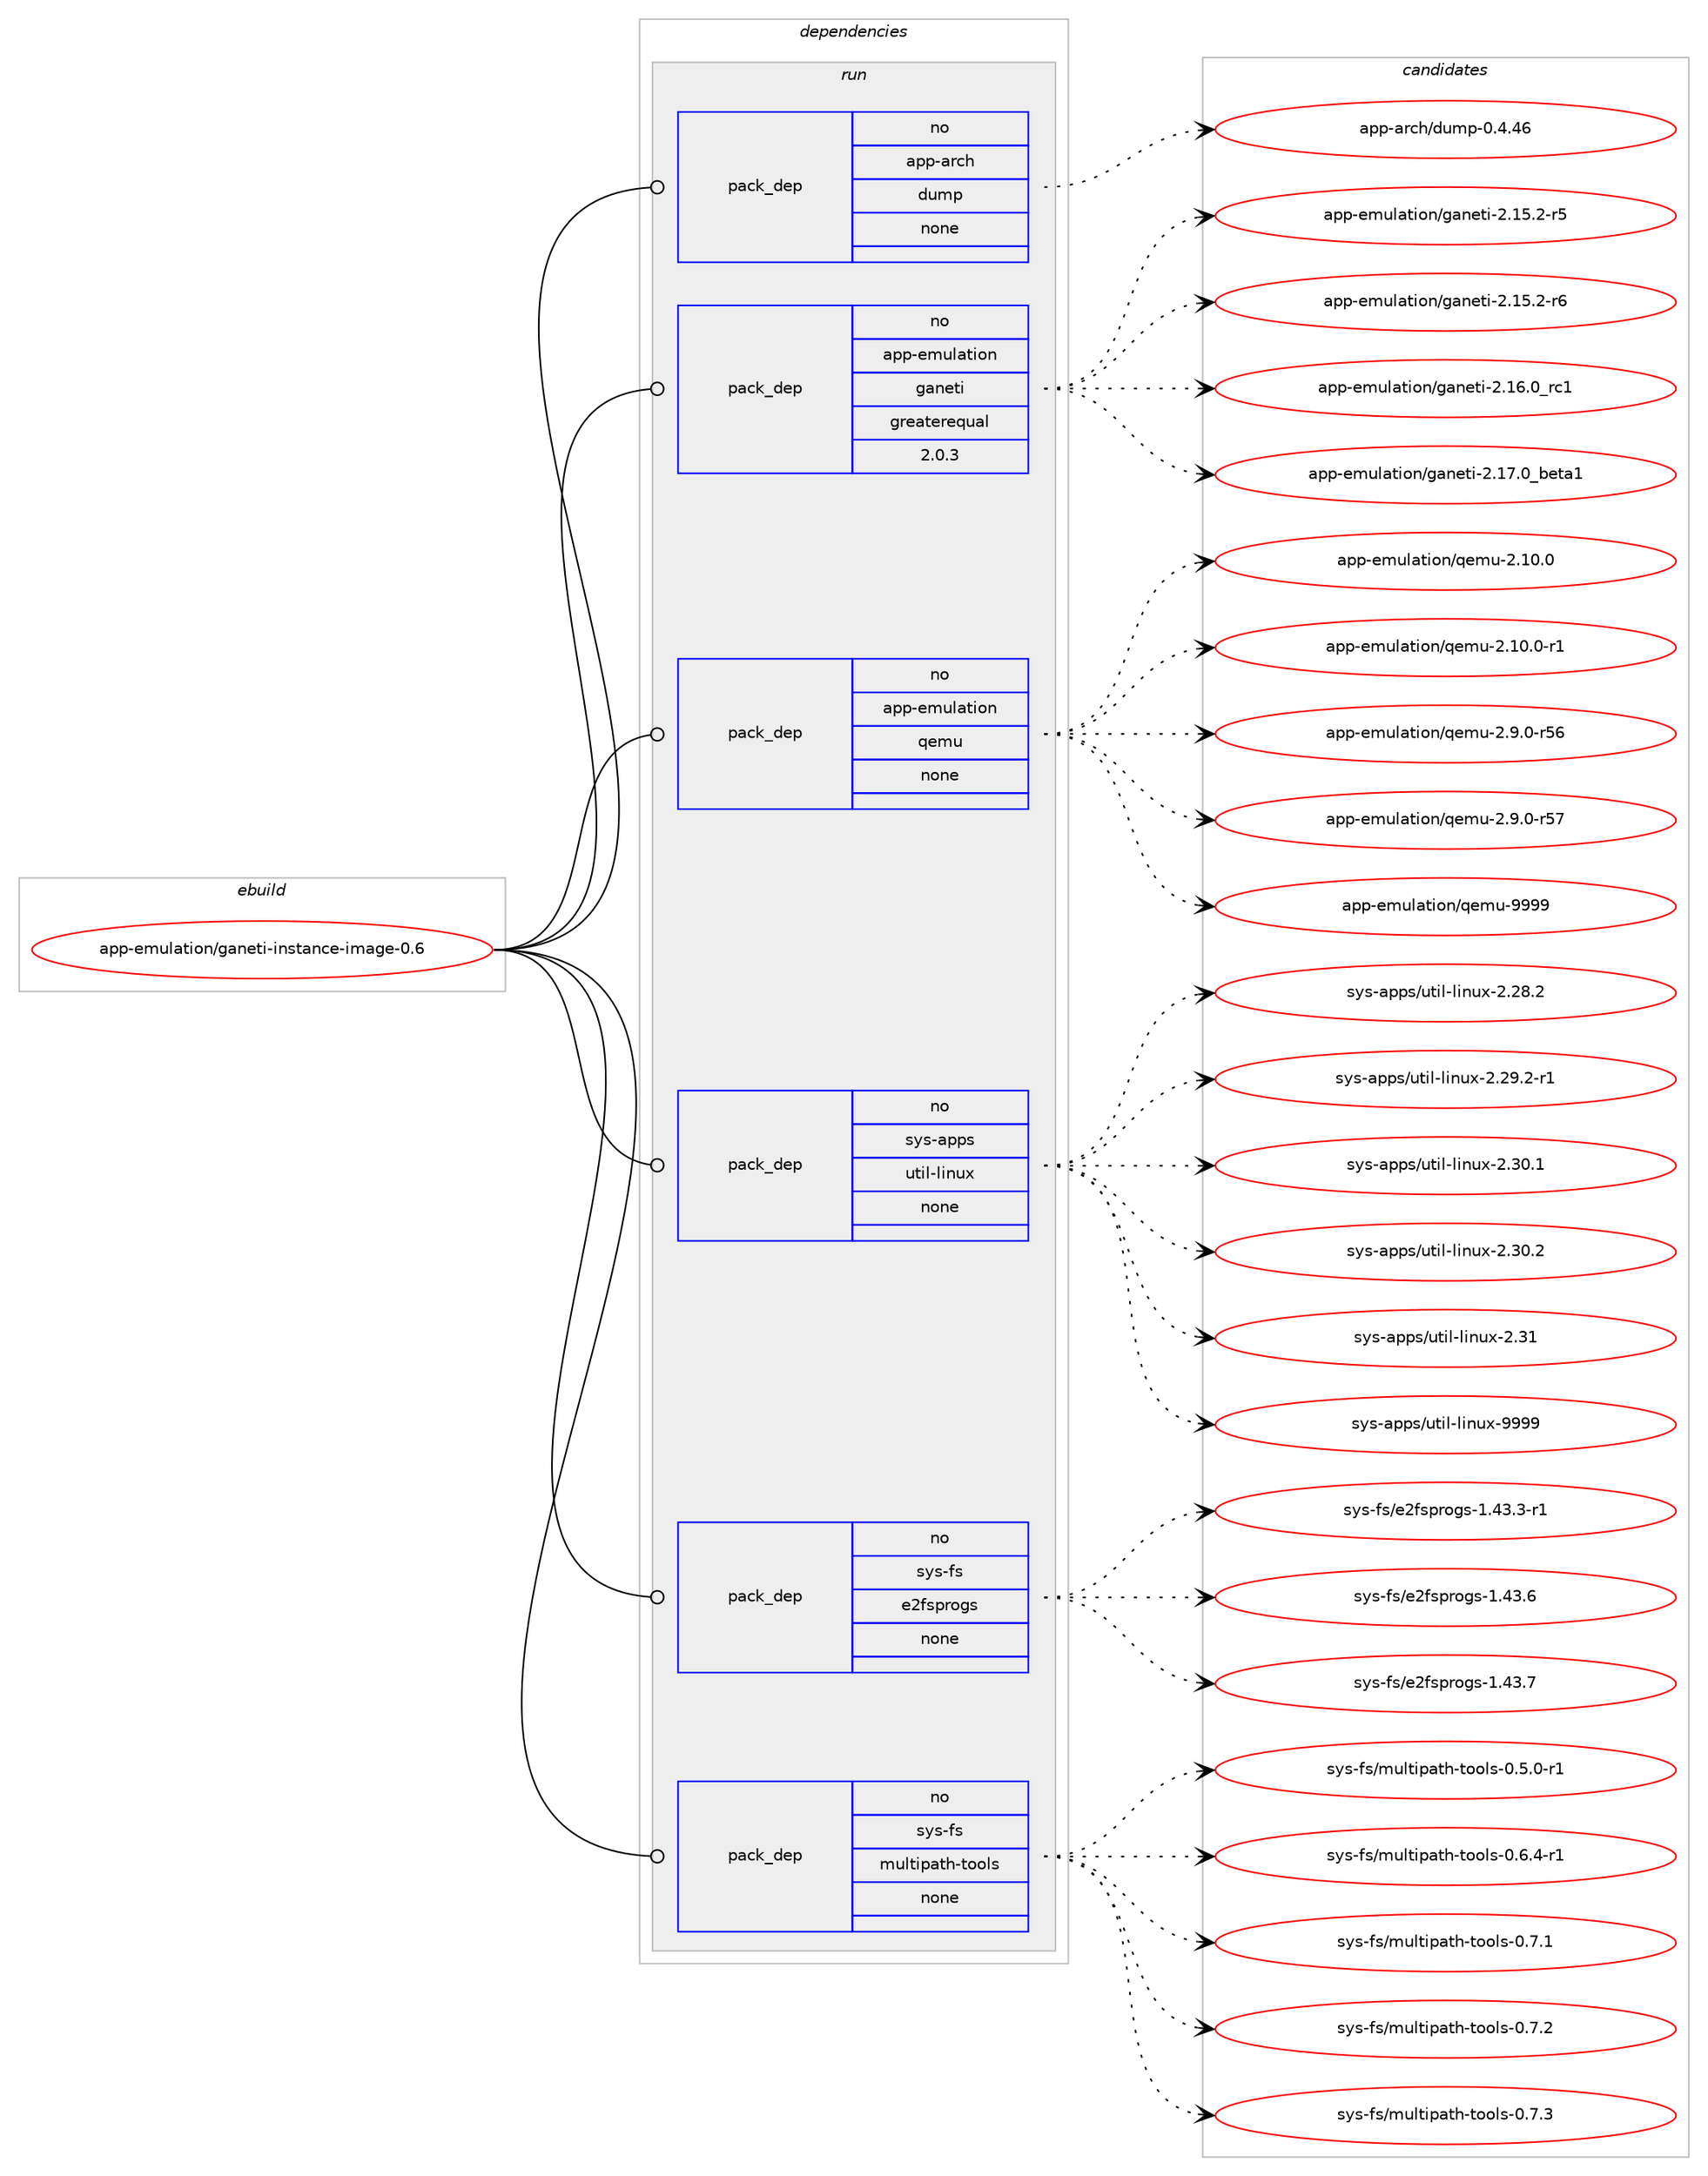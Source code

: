 digraph prolog {

# *************
# Graph options
# *************

newrank=true;
concentrate=true;
compound=true;
graph [rankdir=LR,fontname=Helvetica,fontsize=10,ranksep=1.5];#, ranksep=2.5, nodesep=0.2];
edge  [arrowhead=vee];
node  [fontname=Helvetica,fontsize=10];

# **********
# The ebuild
# **********

subgraph cluster_leftcol {
color=gray;
rank=same;
label=<<i>ebuild</i>>;
id [label="app-emulation/ganeti-instance-image-0.6", color=red, width=4, href="../app-emulation/ganeti-instance-image-0.6.svg"];
}

# ****************
# The dependencies
# ****************

subgraph cluster_midcol {
color=gray;
label=<<i>dependencies</i>>;
subgraph cluster_compile {
fillcolor="#eeeeee";
style=filled;
label=<<i>compile</i>>;
}
subgraph cluster_compileandrun {
fillcolor="#eeeeee";
style=filled;
label=<<i>compile and run</i>>;
}
subgraph cluster_run {
fillcolor="#eeeeee";
style=filled;
label=<<i>run</i>>;
subgraph pack16594 {
dependency22399 [label=<<TABLE BORDER="0" CELLBORDER="1" CELLSPACING="0" CELLPADDING="4" WIDTH="220"><TR><TD ROWSPAN="6" CELLPADDING="30">pack_dep</TD></TR><TR><TD WIDTH="110">no</TD></TR><TR><TD>app-arch</TD></TR><TR><TD>dump</TD></TR><TR><TD>none</TD></TR><TR><TD></TD></TR></TABLE>>, shape=none, color=blue];
}
id:e -> dependency22399:w [weight=20,style="solid",arrowhead="odot"];
subgraph pack16595 {
dependency22400 [label=<<TABLE BORDER="0" CELLBORDER="1" CELLSPACING="0" CELLPADDING="4" WIDTH="220"><TR><TD ROWSPAN="6" CELLPADDING="30">pack_dep</TD></TR><TR><TD WIDTH="110">no</TD></TR><TR><TD>app-emulation</TD></TR><TR><TD>ganeti</TD></TR><TR><TD>greaterequal</TD></TR><TR><TD>2.0.3</TD></TR></TABLE>>, shape=none, color=blue];
}
id:e -> dependency22400:w [weight=20,style="solid",arrowhead="odot"];
subgraph pack16596 {
dependency22401 [label=<<TABLE BORDER="0" CELLBORDER="1" CELLSPACING="0" CELLPADDING="4" WIDTH="220"><TR><TD ROWSPAN="6" CELLPADDING="30">pack_dep</TD></TR><TR><TD WIDTH="110">no</TD></TR><TR><TD>app-emulation</TD></TR><TR><TD>qemu</TD></TR><TR><TD>none</TD></TR><TR><TD></TD></TR></TABLE>>, shape=none, color=blue];
}
id:e -> dependency22401:w [weight=20,style="solid",arrowhead="odot"];
subgraph pack16597 {
dependency22402 [label=<<TABLE BORDER="0" CELLBORDER="1" CELLSPACING="0" CELLPADDING="4" WIDTH="220"><TR><TD ROWSPAN="6" CELLPADDING="30">pack_dep</TD></TR><TR><TD WIDTH="110">no</TD></TR><TR><TD>sys-apps</TD></TR><TR><TD>util-linux</TD></TR><TR><TD>none</TD></TR><TR><TD></TD></TR></TABLE>>, shape=none, color=blue];
}
id:e -> dependency22402:w [weight=20,style="solid",arrowhead="odot"];
subgraph pack16598 {
dependency22403 [label=<<TABLE BORDER="0" CELLBORDER="1" CELLSPACING="0" CELLPADDING="4" WIDTH="220"><TR><TD ROWSPAN="6" CELLPADDING="30">pack_dep</TD></TR><TR><TD WIDTH="110">no</TD></TR><TR><TD>sys-fs</TD></TR><TR><TD>e2fsprogs</TD></TR><TR><TD>none</TD></TR><TR><TD></TD></TR></TABLE>>, shape=none, color=blue];
}
id:e -> dependency22403:w [weight=20,style="solid",arrowhead="odot"];
subgraph pack16599 {
dependency22404 [label=<<TABLE BORDER="0" CELLBORDER="1" CELLSPACING="0" CELLPADDING="4" WIDTH="220"><TR><TD ROWSPAN="6" CELLPADDING="30">pack_dep</TD></TR><TR><TD WIDTH="110">no</TD></TR><TR><TD>sys-fs</TD></TR><TR><TD>multipath-tools</TD></TR><TR><TD>none</TD></TR><TR><TD></TD></TR></TABLE>>, shape=none, color=blue];
}
id:e -> dependency22404:w [weight=20,style="solid",arrowhead="odot"];
}
}

# **************
# The candidates
# **************

subgraph cluster_choices {
rank=same;
color=gray;
label=<<i>candidates</i>>;

subgraph choice16594 {
color=black;
nodesep=1;
choice971121124597114991044710011710911245484652465254 [label="app-arch/dump-0.4.46", color=red, width=4,href="../app-arch/dump-0.4.46.svg"];
dependency22399:e -> choice971121124597114991044710011710911245484652465254:w [style=dotted,weight="100"];
}
subgraph choice16595 {
color=black;
nodesep=1;
choice9711211245101109117108971161051111104710397110101116105455046495346504511453 [label="app-emulation/ganeti-2.15.2-r5", color=red, width=4,href="../app-emulation/ganeti-2.15.2-r5.svg"];
choice9711211245101109117108971161051111104710397110101116105455046495346504511454 [label="app-emulation/ganeti-2.15.2-r6", color=red, width=4,href="../app-emulation/ganeti-2.15.2-r6.svg"];
choice971121124510110911710897116105111110471039711010111610545504649544648951149949 [label="app-emulation/ganeti-2.16.0_rc1", color=red, width=4,href="../app-emulation/ganeti-2.16.0_rc1.svg"];
choice97112112451011091171089711610511111047103971101011161054550464955464895981011169749 [label="app-emulation/ganeti-2.17.0_beta1", color=red, width=4,href="../app-emulation/ganeti-2.17.0_beta1.svg"];
dependency22400:e -> choice9711211245101109117108971161051111104710397110101116105455046495346504511453:w [style=dotted,weight="100"];
dependency22400:e -> choice9711211245101109117108971161051111104710397110101116105455046495346504511454:w [style=dotted,weight="100"];
dependency22400:e -> choice971121124510110911710897116105111110471039711010111610545504649544648951149949:w [style=dotted,weight="100"];
dependency22400:e -> choice97112112451011091171089711610511111047103971101011161054550464955464895981011169749:w [style=dotted,weight="100"];
}
subgraph choice16596 {
color=black;
nodesep=1;
choice9711211245101109117108971161051111104711310110911745504649484648 [label="app-emulation/qemu-2.10.0", color=red, width=4,href="../app-emulation/qemu-2.10.0.svg"];
choice97112112451011091171089711610511111047113101109117455046494846484511449 [label="app-emulation/qemu-2.10.0-r1", color=red, width=4,href="../app-emulation/qemu-2.10.0-r1.svg"];
choice97112112451011091171089711610511111047113101109117455046574648451145354 [label="app-emulation/qemu-2.9.0-r56", color=red, width=4,href="../app-emulation/qemu-2.9.0-r56.svg"];
choice97112112451011091171089711610511111047113101109117455046574648451145355 [label="app-emulation/qemu-2.9.0-r57", color=red, width=4,href="../app-emulation/qemu-2.9.0-r57.svg"];
choice971121124510110911710897116105111110471131011091174557575757 [label="app-emulation/qemu-9999", color=red, width=4,href="../app-emulation/qemu-9999.svg"];
dependency22401:e -> choice9711211245101109117108971161051111104711310110911745504649484648:w [style=dotted,weight="100"];
dependency22401:e -> choice97112112451011091171089711610511111047113101109117455046494846484511449:w [style=dotted,weight="100"];
dependency22401:e -> choice97112112451011091171089711610511111047113101109117455046574648451145354:w [style=dotted,weight="100"];
dependency22401:e -> choice97112112451011091171089711610511111047113101109117455046574648451145355:w [style=dotted,weight="100"];
dependency22401:e -> choice971121124510110911710897116105111110471131011091174557575757:w [style=dotted,weight="100"];
}
subgraph choice16597 {
color=black;
nodesep=1;
choice1151211154597112112115471171161051084510810511011712045504650564650 [label="sys-apps/util-linux-2.28.2", color=red, width=4,href="../sys-apps/util-linux-2.28.2.svg"];
choice11512111545971121121154711711610510845108105110117120455046505746504511449 [label="sys-apps/util-linux-2.29.2-r1", color=red, width=4,href="../sys-apps/util-linux-2.29.2-r1.svg"];
choice1151211154597112112115471171161051084510810511011712045504651484649 [label="sys-apps/util-linux-2.30.1", color=red, width=4,href="../sys-apps/util-linux-2.30.1.svg"];
choice1151211154597112112115471171161051084510810511011712045504651484650 [label="sys-apps/util-linux-2.30.2", color=red, width=4,href="../sys-apps/util-linux-2.30.2.svg"];
choice115121115459711211211547117116105108451081051101171204550465149 [label="sys-apps/util-linux-2.31", color=red, width=4,href="../sys-apps/util-linux-2.31.svg"];
choice115121115459711211211547117116105108451081051101171204557575757 [label="sys-apps/util-linux-9999", color=red, width=4,href="../sys-apps/util-linux-9999.svg"];
dependency22402:e -> choice1151211154597112112115471171161051084510810511011712045504650564650:w [style=dotted,weight="100"];
dependency22402:e -> choice11512111545971121121154711711610510845108105110117120455046505746504511449:w [style=dotted,weight="100"];
dependency22402:e -> choice1151211154597112112115471171161051084510810511011712045504651484649:w [style=dotted,weight="100"];
dependency22402:e -> choice1151211154597112112115471171161051084510810511011712045504651484650:w [style=dotted,weight="100"];
dependency22402:e -> choice115121115459711211211547117116105108451081051101171204550465149:w [style=dotted,weight="100"];
dependency22402:e -> choice115121115459711211211547117116105108451081051101171204557575757:w [style=dotted,weight="100"];
}
subgraph choice16598 {
color=black;
nodesep=1;
choice115121115451021154710150102115112114111103115454946525146514511449 [label="sys-fs/e2fsprogs-1.43.3-r1", color=red, width=4,href="../sys-fs/e2fsprogs-1.43.3-r1.svg"];
choice11512111545102115471015010211511211411110311545494652514654 [label="sys-fs/e2fsprogs-1.43.6", color=red, width=4,href="../sys-fs/e2fsprogs-1.43.6.svg"];
choice11512111545102115471015010211511211411110311545494652514655 [label="sys-fs/e2fsprogs-1.43.7", color=red, width=4,href="../sys-fs/e2fsprogs-1.43.7.svg"];
dependency22403:e -> choice115121115451021154710150102115112114111103115454946525146514511449:w [style=dotted,weight="100"];
dependency22403:e -> choice11512111545102115471015010211511211411110311545494652514654:w [style=dotted,weight="100"];
dependency22403:e -> choice11512111545102115471015010211511211411110311545494652514655:w [style=dotted,weight="100"];
}
subgraph choice16599 {
color=black;
nodesep=1;
choice115121115451021154710911710811610511297116104451161111111081154548465346484511449 [label="sys-fs/multipath-tools-0.5.0-r1", color=red, width=4,href="../sys-fs/multipath-tools-0.5.0-r1.svg"];
choice115121115451021154710911710811610511297116104451161111111081154548465446524511449 [label="sys-fs/multipath-tools-0.6.4-r1", color=red, width=4,href="../sys-fs/multipath-tools-0.6.4-r1.svg"];
choice11512111545102115471091171081161051129711610445116111111108115454846554649 [label="sys-fs/multipath-tools-0.7.1", color=red, width=4,href="../sys-fs/multipath-tools-0.7.1.svg"];
choice11512111545102115471091171081161051129711610445116111111108115454846554650 [label="sys-fs/multipath-tools-0.7.2", color=red, width=4,href="../sys-fs/multipath-tools-0.7.2.svg"];
choice11512111545102115471091171081161051129711610445116111111108115454846554651 [label="sys-fs/multipath-tools-0.7.3", color=red, width=4,href="../sys-fs/multipath-tools-0.7.3.svg"];
dependency22404:e -> choice115121115451021154710911710811610511297116104451161111111081154548465346484511449:w [style=dotted,weight="100"];
dependency22404:e -> choice115121115451021154710911710811610511297116104451161111111081154548465446524511449:w [style=dotted,weight="100"];
dependency22404:e -> choice11512111545102115471091171081161051129711610445116111111108115454846554649:w [style=dotted,weight="100"];
dependency22404:e -> choice11512111545102115471091171081161051129711610445116111111108115454846554650:w [style=dotted,weight="100"];
dependency22404:e -> choice11512111545102115471091171081161051129711610445116111111108115454846554651:w [style=dotted,weight="100"];
}
}

}
